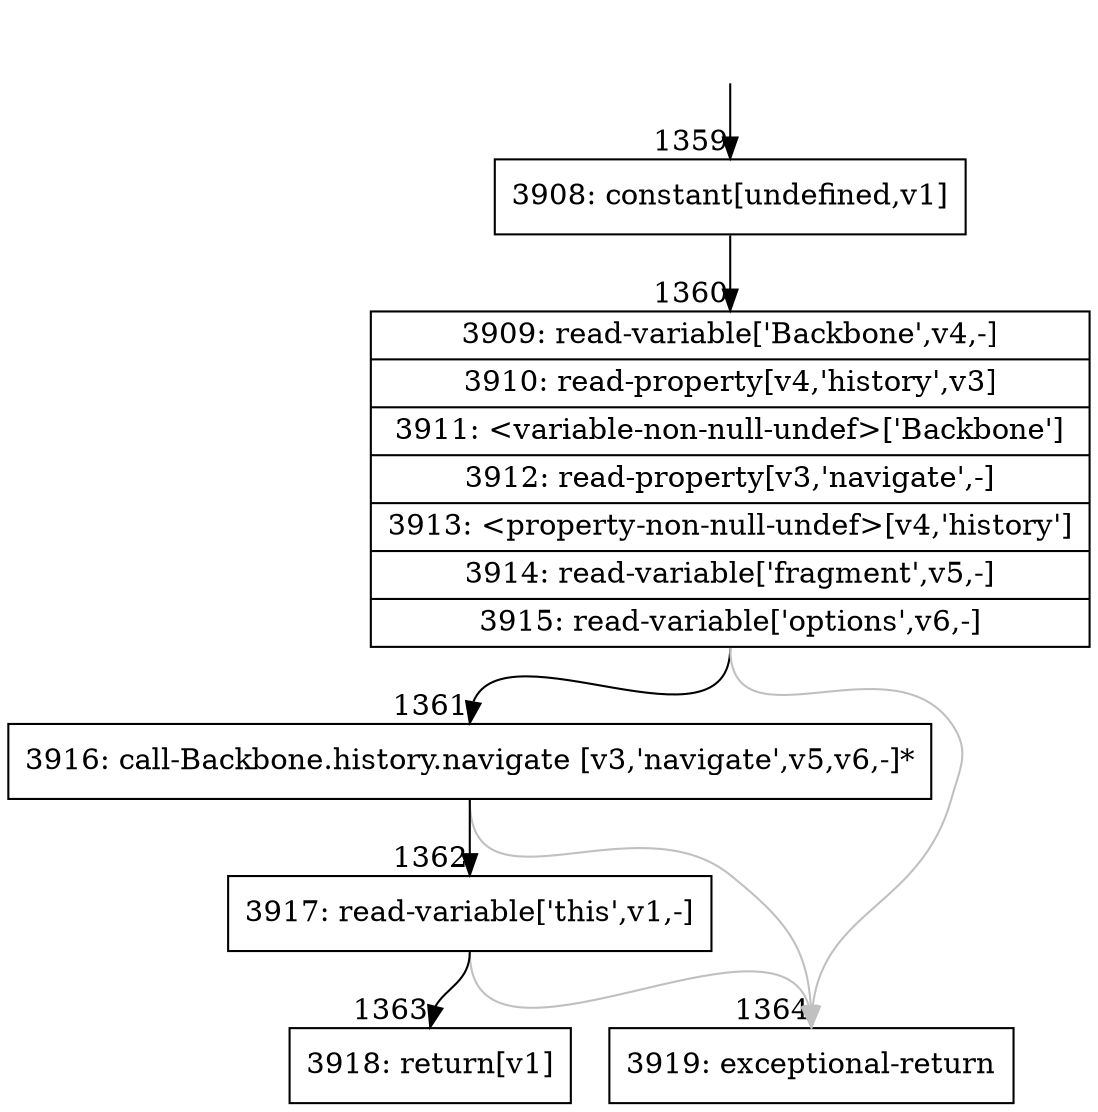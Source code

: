 digraph {
rankdir="TD"
BB_entry99[shape=none,label=""];
BB_entry99 -> BB1359 [tailport=s, headport=n, headlabel="    1359"]
BB1359 [shape=record label="{3908: constant[undefined,v1]}" ] 
BB1359 -> BB1360 [tailport=s, headport=n, headlabel="      1360"]
BB1360 [shape=record label="{3909: read-variable['Backbone',v4,-]|3910: read-property[v4,'history',v3]|3911: \<variable-non-null-undef\>['Backbone']|3912: read-property[v3,'navigate',-]|3913: \<property-non-null-undef\>[v4,'history']|3914: read-variable['fragment',v5,-]|3915: read-variable['options',v6,-]}" ] 
BB1360 -> BB1361 [tailport=s, headport=n, headlabel="      1361"]
BB1360 -> BB1364 [tailport=s, headport=n, color=gray, headlabel="      1364"]
BB1361 [shape=record label="{3916: call-Backbone.history.navigate [v3,'navigate',v5,v6,-]*}" ] 
BB1361 -> BB1362 [tailport=s, headport=n, headlabel="      1362"]
BB1361 -> BB1364 [tailport=s, headport=n, color=gray]
BB1362 [shape=record label="{3917: read-variable['this',v1,-]}" ] 
BB1362 -> BB1363 [tailport=s, headport=n, headlabel="      1363"]
BB1362 -> BB1364 [tailport=s, headport=n, color=gray]
BB1363 [shape=record label="{3918: return[v1]}" ] 
BB1364 [shape=record label="{3919: exceptional-return}" ] 
//#$~ 1273
}
